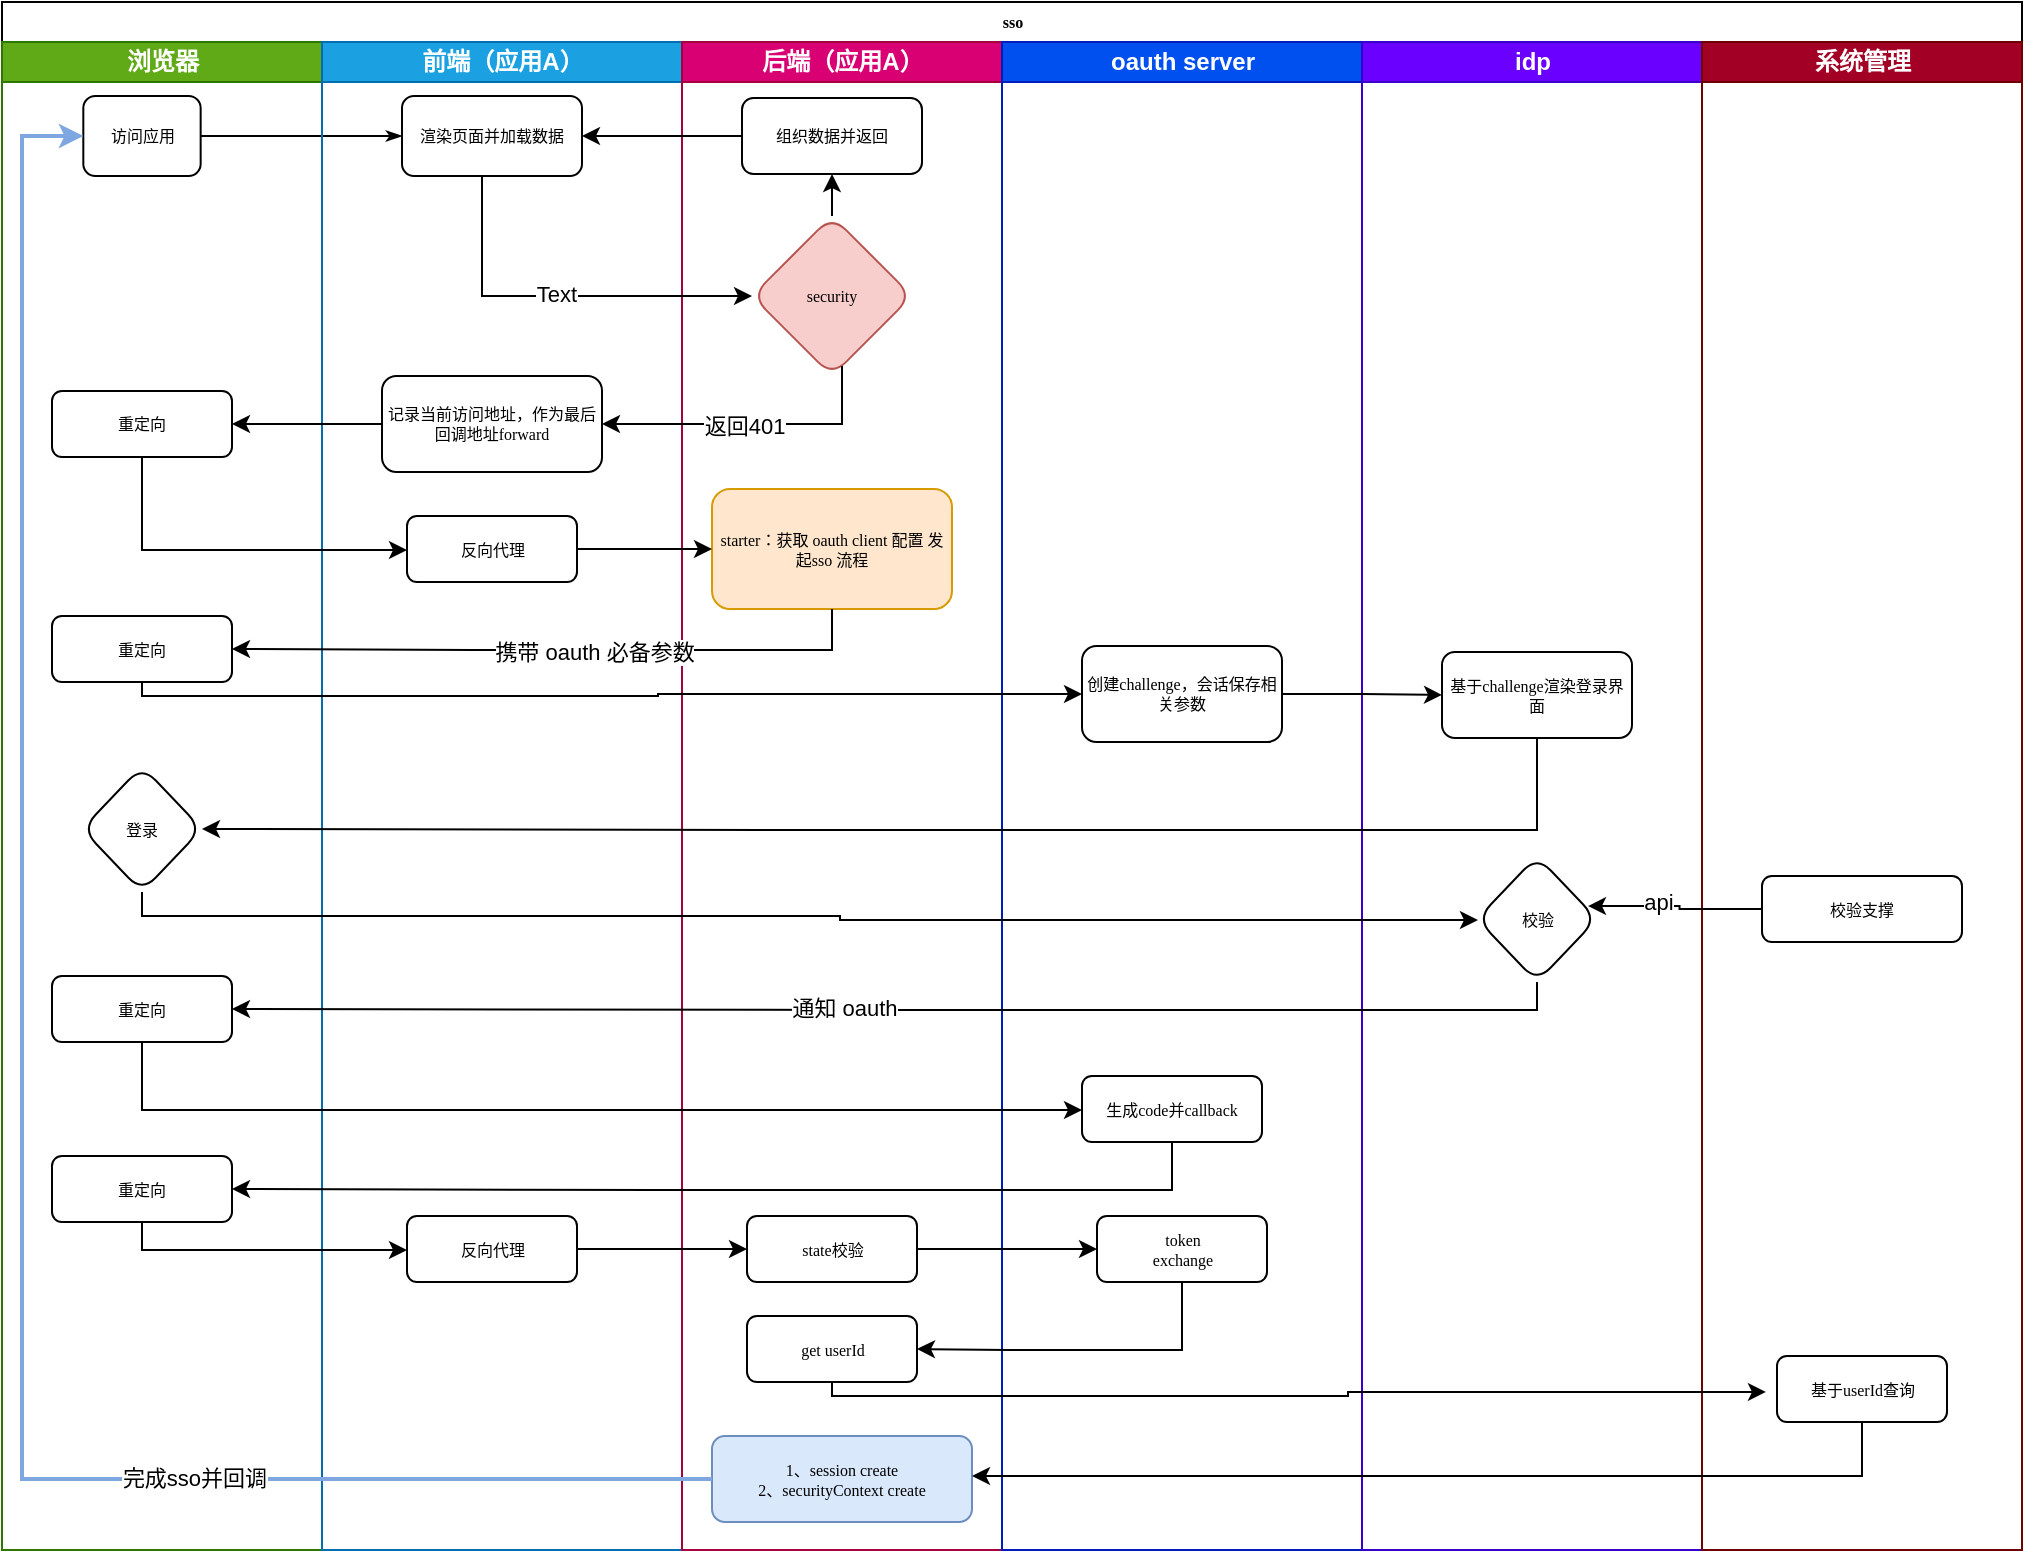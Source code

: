 <mxfile version="21.5.0" type="github">
  <diagram name="Page-1" id="74e2e168-ea6b-b213-b513-2b3c1d86103e">
    <mxGraphModel dx="1434" dy="796" grid="1" gridSize="10" guides="1" tooltips="1" connect="1" arrows="1" fold="1" page="1" pageScale="1" pageWidth="1100" pageHeight="850" background="none" math="0" shadow="0">
      <root>
        <mxCell id="0" />
        <mxCell id="1" parent="0" />
        <mxCell id="77e6c97f196da883-1" value="sso" style="swimlane;html=1;childLayout=stackLayout;startSize=20;rounded=0;shadow=0;labelBackgroundColor=none;strokeWidth=1;fontFamily=Verdana;fontSize=8;align=center;" parent="1" vertex="1">
          <mxGeometry x="70" y="43" width="1010" height="774" as="geometry" />
        </mxCell>
        <mxCell id="77e6c97f196da883-2" value="浏览器" style="swimlane;html=1;startSize=20;fillColor=#60a917;fontColor=#ffffff;strokeColor=#2D7600;" parent="77e6c97f196da883-1" vertex="1">
          <mxGeometry y="20" width="160" height="754" as="geometry" />
        </mxCell>
        <mxCell id="77e6c97f196da883-8" value="访问应用" style="rounded=1;whiteSpace=wrap;html=1;shadow=0;labelBackgroundColor=none;strokeWidth=1;fontFamily=Verdana;fontSize=8;align=center;aspect=fixed;" parent="77e6c97f196da883-2" vertex="1">
          <mxGeometry x="40.66" y="27" width="58.67" height="40" as="geometry" />
        </mxCell>
        <mxCell id="E34tmJ6UfjDeEhPb9iA5-25" value="重定向" style="whiteSpace=wrap;html=1;fontSize=8;fontFamily=Verdana;rounded=1;shadow=0;labelBackgroundColor=none;strokeWidth=1;" parent="77e6c97f196da883-2" vertex="1">
          <mxGeometry x="25" y="174.5" width="90" height="33" as="geometry" />
        </mxCell>
        <mxCell id="E34tmJ6UfjDeEhPb9iA5-50" value="重定向" style="whiteSpace=wrap;html=1;fontSize=8;fontFamily=Verdana;rounded=1;shadow=0;labelBackgroundColor=none;strokeWidth=1;" parent="77e6c97f196da883-2" vertex="1">
          <mxGeometry x="25" y="287" width="90" height="33" as="geometry" />
        </mxCell>
        <mxCell id="E34tmJ6UfjDeEhPb9iA5-54" value="登录" style="rhombus;whiteSpace=wrap;html=1;fontSize=8;fontFamily=Verdana;rounded=1;shadow=0;labelBackgroundColor=none;strokeWidth=1;" parent="77e6c97f196da883-2" vertex="1">
          <mxGeometry x="40" y="362" width="60" height="63" as="geometry" />
        </mxCell>
        <mxCell id="E34tmJ6UfjDeEhPb9iA5-68" value="重定向" style="whiteSpace=wrap;html=1;fontSize=8;fontFamily=Verdana;rounded=1;shadow=0;labelBackgroundColor=none;strokeWidth=1;" parent="77e6c97f196da883-2" vertex="1">
          <mxGeometry x="25" y="467" width="90" height="33" as="geometry" />
        </mxCell>
        <mxCell id="E34tmJ6UfjDeEhPb9iA5-75" value="重定向" style="whiteSpace=wrap;html=1;fontSize=8;fontFamily=Verdana;rounded=1;shadow=0;labelBackgroundColor=none;strokeWidth=1;" parent="77e6c97f196da883-2" vertex="1">
          <mxGeometry x="25" y="557" width="90" height="33" as="geometry" />
        </mxCell>
        <mxCell id="77e6c97f196da883-26" style="edgeStyle=orthogonalEdgeStyle;rounded=1;html=1;labelBackgroundColor=none;startArrow=none;startFill=0;startSize=5;endArrow=classicThin;endFill=1;endSize=5;jettySize=auto;orthogonalLoop=1;strokeWidth=1;fontFamily=Verdana;fontSize=8" parent="77e6c97f196da883-1" source="77e6c97f196da883-8" target="77e6c97f196da883-11" edge="1">
          <mxGeometry relative="1" as="geometry" />
        </mxCell>
        <mxCell id="77e6c97f196da883-3" value="前端（应用A）" style="swimlane;html=1;startSize=20;fillColor=#1ba1e2;fontColor=#ffffff;strokeColor=#006EAF;" parent="77e6c97f196da883-1" vertex="1">
          <mxGeometry x="160" y="20" width="180" height="754" as="geometry" />
        </mxCell>
        <mxCell id="77e6c97f196da883-11" value="渲染页面并加载数据" style="rounded=1;whiteSpace=wrap;html=1;shadow=0;labelBackgroundColor=none;strokeWidth=1;fontFamily=Verdana;fontSize=8;align=center;" parent="77e6c97f196da883-3" vertex="1">
          <mxGeometry x="40" y="27" width="90" height="40" as="geometry" />
        </mxCell>
        <mxCell id="E34tmJ6UfjDeEhPb9iA5-11" value="记录当前访问地址，作为最后回调地址forward" style="whiteSpace=wrap;html=1;fontSize=8;fontFamily=Verdana;rounded=1;shadow=0;labelBackgroundColor=none;strokeWidth=1;" parent="77e6c97f196da883-3" vertex="1">
          <mxGeometry x="30" y="167" width="110" height="48" as="geometry" />
        </mxCell>
        <mxCell id="E34tmJ6UfjDeEhPb9iA5-27" value="反向代理" style="whiteSpace=wrap;html=1;fontSize=8;fontFamily=Verdana;rounded=1;shadow=0;labelBackgroundColor=none;strokeWidth=1;" parent="77e6c97f196da883-3" vertex="1">
          <mxGeometry x="42.5" y="237" width="85" height="33" as="geometry" />
        </mxCell>
        <mxCell id="E34tmJ6UfjDeEhPb9iA5-77" value="反向代理" style="whiteSpace=wrap;html=1;fontSize=8;fontFamily=Verdana;rounded=1;shadow=0;labelBackgroundColor=none;strokeWidth=1;" parent="77e6c97f196da883-3" vertex="1">
          <mxGeometry x="42.5" y="587" width="85" height="33" as="geometry" />
        </mxCell>
        <mxCell id="77e6c97f196da883-4" value="后端（应用A）" style="swimlane;html=1;startSize=20;fillColor=#d80073;fontColor=#ffffff;strokeColor=#A50040;" parent="77e6c97f196da883-1" vertex="1">
          <mxGeometry x="340" y="20" width="160" height="754" as="geometry" />
        </mxCell>
        <mxCell id="E34tmJ6UfjDeEhPb9iA5-7" style="edgeStyle=orthogonalEdgeStyle;rounded=0;orthogonalLoop=1;jettySize=auto;html=1;entryX=0.5;entryY=1;entryDx=0;entryDy=0;" parent="77e6c97f196da883-4" source="E34tmJ6UfjDeEhPb9iA5-3" target="77e6c97f196da883-12" edge="1">
          <mxGeometry relative="1" as="geometry" />
        </mxCell>
        <mxCell id="E34tmJ6UfjDeEhPb9iA5-3" value="security" style="rhombus;whiteSpace=wrap;html=1;fontSize=8;fontFamily=Verdana;rounded=1;shadow=0;labelBackgroundColor=none;strokeWidth=1;fillColor=#f8cecc;strokeColor=#b85450;" parent="77e6c97f196da883-4" vertex="1">
          <mxGeometry x="35" y="87" width="80" height="80" as="geometry" />
        </mxCell>
        <mxCell id="77e6c97f196da883-12" value="组织数据并返回" style="rounded=1;whiteSpace=wrap;html=1;shadow=0;labelBackgroundColor=none;strokeWidth=1;fontFamily=Verdana;fontSize=8;align=center;" parent="77e6c97f196da883-4" vertex="1">
          <mxGeometry x="30" y="28" width="90" height="38" as="geometry" />
        </mxCell>
        <mxCell id="E34tmJ6UfjDeEhPb9iA5-16" value="starter：获取 oauth client 配置 发起sso 流程" style="whiteSpace=wrap;html=1;fontSize=8;fontFamily=Verdana;rounded=1;shadow=0;labelBackgroundColor=none;strokeWidth=1;fillColor=#ffe6cc;strokeColor=#d79b00;" parent="77e6c97f196da883-4" vertex="1">
          <mxGeometry x="15" y="223.5" width="120" height="60" as="geometry" />
        </mxCell>
        <mxCell id="E34tmJ6UfjDeEhPb9iA5-81" value="state校验" style="whiteSpace=wrap;html=1;fontSize=8;fontFamily=Verdana;rounded=1;shadow=0;labelBackgroundColor=none;strokeWidth=1;" parent="77e6c97f196da883-4" vertex="1">
          <mxGeometry x="32.5" y="587" width="85" height="33" as="geometry" />
        </mxCell>
        <mxCell id="E34tmJ6UfjDeEhPb9iA5-85" value="get userId" style="whiteSpace=wrap;html=1;fontSize=8;fontFamily=Verdana;rounded=1;shadow=0;labelBackgroundColor=none;strokeWidth=1;" parent="77e6c97f196da883-4" vertex="1">
          <mxGeometry x="32.5" y="637" width="85" height="33" as="geometry" />
        </mxCell>
        <mxCell id="E34tmJ6UfjDeEhPb9iA5-90" value="1、session create&lt;br&gt;2、securityContext create" style="whiteSpace=wrap;html=1;fontSize=8;fontFamily=Verdana;rounded=1;shadow=0;labelBackgroundColor=none;strokeWidth=1;fillColor=#dae8fc;strokeColor=#6c8ebf;" parent="77e6c97f196da883-4" vertex="1">
          <mxGeometry x="15" y="697" width="130" height="43" as="geometry" />
        </mxCell>
        <mxCell id="77e6c97f196da883-5" value="oauth server" style="swimlane;html=1;startSize=20;fillColor=#0050ef;fontColor=#ffffff;strokeColor=#001DBC;" parent="77e6c97f196da883-1" vertex="1">
          <mxGeometry x="500" y="20" width="180" height="754" as="geometry" />
        </mxCell>
        <mxCell id="77e6c97f196da883-34" style="edgeStyle=orthogonalEdgeStyle;rounded=1;html=1;labelBackgroundColor=none;startArrow=none;startFill=0;startSize=5;endArrow=classicThin;endFill=1;endSize=5;jettySize=auto;orthogonalLoop=1;strokeColor=#000000;strokeWidth=1;fontFamily=Verdana;fontSize=8;fontColor=#000000;" parent="77e6c97f196da883-5" edge="1">
          <mxGeometry relative="1" as="geometry">
            <mxPoint x="80" y="320" as="targetPoint" />
          </mxGeometry>
        </mxCell>
        <mxCell id="77e6c97f196da883-35" style="edgeStyle=orthogonalEdgeStyle;rounded=1;html=1;labelBackgroundColor=none;startArrow=none;startFill=0;startSize=5;endArrow=classicThin;endFill=1;endSize=5;jettySize=auto;orthogonalLoop=1;strokeWidth=1;fontFamily=Verdana;fontSize=8" parent="77e6c97f196da883-5" edge="1">
          <mxGeometry relative="1" as="geometry">
            <mxPoint x="80" y="400" as="targetPoint" />
          </mxGeometry>
        </mxCell>
        <mxCell id="E34tmJ6UfjDeEhPb9iA5-19" value="创建challenge，会话保存相关参数" style="whiteSpace=wrap;html=1;fontSize=8;fontFamily=Verdana;rounded=1;shadow=0;labelBackgroundColor=none;strokeWidth=1;" parent="77e6c97f196da883-5" vertex="1">
          <mxGeometry x="40" y="302" width="100" height="48" as="geometry" />
        </mxCell>
        <mxCell id="E34tmJ6UfjDeEhPb9iA5-83" value="token&lt;br&gt;exchange" style="whiteSpace=wrap;html=1;fontSize=8;fontFamily=Verdana;rounded=1;shadow=0;labelBackgroundColor=none;strokeWidth=1;" parent="77e6c97f196da883-5" vertex="1">
          <mxGeometry x="47.5" y="587" width="85" height="33" as="geometry" />
        </mxCell>
        <mxCell id="E34tmJ6UfjDeEhPb9iA5-71" value="生成code并callback" style="whiteSpace=wrap;html=1;fontSize=8;fontFamily=Verdana;rounded=1;shadow=0;labelBackgroundColor=none;strokeWidth=1;" parent="77e6c97f196da883-5" vertex="1">
          <mxGeometry x="40" y="517" width="90" height="33" as="geometry" />
        </mxCell>
        <mxCell id="77e6c97f196da883-6" value="idp" style="swimlane;html=1;startSize=20;aspect=fixed;fillColor=#6a00ff;fontColor=#ffffff;strokeColor=#3700CC;" parent="77e6c97f196da883-1" vertex="1">
          <mxGeometry x="680" y="20" width="170" height="754" as="geometry" />
        </mxCell>
        <mxCell id="77e6c97f196da883-37" style="edgeStyle=orthogonalEdgeStyle;rounded=1;html=1;labelBackgroundColor=none;startArrow=none;startFill=0;startSize=5;endArrow=classicThin;endFill=1;endSize=5;jettySize=auto;orthogonalLoop=1;strokeWidth=1;fontFamily=Verdana;fontSize=8" parent="77e6c97f196da883-6" edge="1">
          <mxGeometry relative="1" as="geometry">
            <mxPoint x="80" y="460" as="sourcePoint" />
          </mxGeometry>
        </mxCell>
        <mxCell id="E34tmJ6UfjDeEhPb9iA5-21" value="基于challenge渲染登录界面" style="whiteSpace=wrap;html=1;fontSize=8;fontFamily=Verdana;rounded=1;shadow=0;labelBackgroundColor=none;strokeWidth=1;" parent="77e6c97f196da883-6" vertex="1">
          <mxGeometry x="40" y="305" width="95" height="43" as="geometry" />
        </mxCell>
        <mxCell id="E34tmJ6UfjDeEhPb9iA5-57" value="校验" style="rhombus;whiteSpace=wrap;html=1;fontSize=8;fontFamily=Verdana;rounded=1;shadow=0;labelBackgroundColor=none;strokeWidth=1;" parent="77e6c97f196da883-6" vertex="1">
          <mxGeometry x="57.5" y="407" width="60" height="63" as="geometry" />
        </mxCell>
        <mxCell id="77e6c97f196da883-7" value="系统管理" style="swimlane;html=1;startSize=20;fillColor=#a20025;fontColor=#ffffff;strokeColor=#6F0000;" parent="77e6c97f196da883-1" vertex="1">
          <mxGeometry x="850" y="20" width="160" height="754" as="geometry" />
        </mxCell>
        <mxCell id="E34tmJ6UfjDeEhPb9iA5-62" value="校验支撑" style="whiteSpace=wrap;html=1;fontSize=8;fontFamily=Verdana;rounded=1;shadow=0;labelBackgroundColor=none;strokeWidth=1;" parent="77e6c97f196da883-7" vertex="1">
          <mxGeometry x="30" y="417" width="100" height="33" as="geometry" />
        </mxCell>
        <mxCell id="E34tmJ6UfjDeEhPb9iA5-87" value="基于userId查询" style="whiteSpace=wrap;html=1;fontSize=8;fontFamily=Verdana;rounded=1;shadow=0;labelBackgroundColor=none;strokeWidth=1;" parent="77e6c97f196da883-7" vertex="1">
          <mxGeometry x="37.5" y="657" width="85" height="33" as="geometry" />
        </mxCell>
        <mxCell id="E34tmJ6UfjDeEhPb9iA5-4" value="" style="edgeStyle=orthogonalEdgeStyle;rounded=0;orthogonalLoop=1;jettySize=auto;html=1;" parent="77e6c97f196da883-1" source="77e6c97f196da883-11" target="E34tmJ6UfjDeEhPb9iA5-3" edge="1">
          <mxGeometry relative="1" as="geometry">
            <Array as="points">
              <mxPoint x="240" y="147" />
            </Array>
          </mxGeometry>
        </mxCell>
        <mxCell id="E34tmJ6UfjDeEhPb9iA5-6" value="Text" style="edgeLabel;html=1;align=center;verticalAlign=middle;resizable=0;points=[];" parent="E34tmJ6UfjDeEhPb9iA5-4" vertex="1" connectable="0">
          <mxGeometry x="-0.011" y="1" relative="1" as="geometry">
            <mxPoint as="offset" />
          </mxGeometry>
        </mxCell>
        <mxCell id="E34tmJ6UfjDeEhPb9iA5-8" style="edgeStyle=orthogonalEdgeStyle;rounded=0;orthogonalLoop=1;jettySize=auto;html=1;entryX=1;entryY=0.5;entryDx=0;entryDy=0;" parent="77e6c97f196da883-1" source="77e6c97f196da883-12" target="77e6c97f196da883-11" edge="1">
          <mxGeometry relative="1" as="geometry" />
        </mxCell>
        <mxCell id="E34tmJ6UfjDeEhPb9iA5-12" value="" style="edgeStyle=orthogonalEdgeStyle;rounded=0;orthogonalLoop=1;jettySize=auto;html=1;" parent="77e6c97f196da883-1" source="E34tmJ6UfjDeEhPb9iA5-3" target="E34tmJ6UfjDeEhPb9iA5-11" edge="1">
          <mxGeometry relative="1" as="geometry">
            <Array as="points">
              <mxPoint x="420" y="211" />
            </Array>
          </mxGeometry>
        </mxCell>
        <mxCell id="E34tmJ6UfjDeEhPb9iA5-13" value="返回401" style="edgeLabel;html=1;align=center;verticalAlign=middle;resizable=0;points=[];" parent="E34tmJ6UfjDeEhPb9iA5-12" vertex="1" connectable="0">
          <mxGeometry x="0.053" y="1" relative="1" as="geometry">
            <mxPoint as="offset" />
          </mxGeometry>
        </mxCell>
        <mxCell id="E34tmJ6UfjDeEhPb9iA5-22" value="" style="edgeStyle=orthogonalEdgeStyle;rounded=0;orthogonalLoop=1;jettySize=auto;html=1;" parent="77e6c97f196da883-1" source="E34tmJ6UfjDeEhPb9iA5-19" target="E34tmJ6UfjDeEhPb9iA5-21" edge="1">
          <mxGeometry relative="1" as="geometry" />
        </mxCell>
        <mxCell id="E34tmJ6UfjDeEhPb9iA5-26" value="" style="edgeStyle=orthogonalEdgeStyle;rounded=0;orthogonalLoop=1;jettySize=auto;html=1;" parent="77e6c97f196da883-1" source="E34tmJ6UfjDeEhPb9iA5-11" target="E34tmJ6UfjDeEhPb9iA5-25" edge="1">
          <mxGeometry relative="1" as="geometry" />
        </mxCell>
        <mxCell id="E34tmJ6UfjDeEhPb9iA5-28" value="" style="edgeStyle=orthogonalEdgeStyle;rounded=0;orthogonalLoop=1;jettySize=auto;html=1;" parent="77e6c97f196da883-1" source="E34tmJ6UfjDeEhPb9iA5-25" target="E34tmJ6UfjDeEhPb9iA5-27" edge="1">
          <mxGeometry relative="1" as="geometry">
            <Array as="points">
              <mxPoint x="70" y="274" />
            </Array>
          </mxGeometry>
        </mxCell>
        <mxCell id="E34tmJ6UfjDeEhPb9iA5-29" style="edgeStyle=orthogonalEdgeStyle;rounded=0;orthogonalLoop=1;jettySize=auto;html=1;entryX=0;entryY=0.5;entryDx=0;entryDy=0;" parent="77e6c97f196da883-1" source="E34tmJ6UfjDeEhPb9iA5-27" target="E34tmJ6UfjDeEhPb9iA5-16" edge="1">
          <mxGeometry relative="1" as="geometry" />
        </mxCell>
        <mxCell id="E34tmJ6UfjDeEhPb9iA5-51" style="edgeStyle=orthogonalEdgeStyle;rounded=0;orthogonalLoop=1;jettySize=auto;html=1;entryX=1;entryY=0.5;entryDx=0;entryDy=0;" parent="77e6c97f196da883-1" source="E34tmJ6UfjDeEhPb9iA5-16" target="E34tmJ6UfjDeEhPb9iA5-50" edge="1">
          <mxGeometry relative="1" as="geometry">
            <Array as="points">
              <mxPoint x="415" y="324" />
              <mxPoint x="235" y="324" />
            </Array>
          </mxGeometry>
        </mxCell>
        <mxCell id="E34tmJ6UfjDeEhPb9iA5-52" value="携带 oauth 必备参数" style="edgeLabel;html=1;align=center;verticalAlign=middle;resizable=0;points=[];" parent="E34tmJ6UfjDeEhPb9iA5-51" vertex="1" connectable="0">
          <mxGeometry x="-0.123" y="1" relative="1" as="geometry">
            <mxPoint x="1" as="offset" />
          </mxGeometry>
        </mxCell>
        <mxCell id="E34tmJ6UfjDeEhPb9iA5-53" style="edgeStyle=orthogonalEdgeStyle;rounded=0;orthogonalLoop=1;jettySize=auto;html=1;entryX=0;entryY=0.5;entryDx=0;entryDy=0;" parent="77e6c97f196da883-1" source="E34tmJ6UfjDeEhPb9iA5-50" target="E34tmJ6UfjDeEhPb9iA5-19" edge="1">
          <mxGeometry relative="1" as="geometry">
            <Array as="points">
              <mxPoint x="70" y="347" />
              <mxPoint x="328" y="347" />
              <mxPoint x="328" y="346" />
            </Array>
          </mxGeometry>
        </mxCell>
        <mxCell id="E34tmJ6UfjDeEhPb9iA5-59" style="edgeStyle=orthogonalEdgeStyle;rounded=0;orthogonalLoop=1;jettySize=auto;html=1;entryX=1;entryY=0.5;entryDx=0;entryDy=0;" parent="77e6c97f196da883-1" source="E34tmJ6UfjDeEhPb9iA5-21" target="E34tmJ6UfjDeEhPb9iA5-54" edge="1">
          <mxGeometry relative="1" as="geometry">
            <Array as="points">
              <mxPoint x="768" y="414" />
              <mxPoint x="410" y="414" />
            </Array>
          </mxGeometry>
        </mxCell>
        <mxCell id="E34tmJ6UfjDeEhPb9iA5-58" value="" style="edgeStyle=orthogonalEdgeStyle;rounded=0;orthogonalLoop=1;jettySize=auto;html=1;" parent="77e6c97f196da883-1" source="E34tmJ6UfjDeEhPb9iA5-54" target="E34tmJ6UfjDeEhPb9iA5-57" edge="1">
          <mxGeometry relative="1" as="geometry">
            <Array as="points">
              <mxPoint x="70" y="457" />
              <mxPoint x="419" y="457" />
              <mxPoint x="419" y="459" />
            </Array>
          </mxGeometry>
        </mxCell>
        <mxCell id="E34tmJ6UfjDeEhPb9iA5-63" style="edgeStyle=orthogonalEdgeStyle;rounded=0;orthogonalLoop=1;jettySize=auto;html=1;entryX=0.925;entryY=0.397;entryDx=0;entryDy=0;entryPerimeter=0;" parent="77e6c97f196da883-1" source="E34tmJ6UfjDeEhPb9iA5-62" target="E34tmJ6UfjDeEhPb9iA5-57" edge="1">
          <mxGeometry relative="1" as="geometry" />
        </mxCell>
        <mxCell id="E34tmJ6UfjDeEhPb9iA5-64" value="api" style="edgeLabel;html=1;align=center;verticalAlign=middle;resizable=0;points=[];" parent="E34tmJ6UfjDeEhPb9iA5-63" vertex="1" connectable="0">
          <mxGeometry x="0.209" y="-2" relative="1" as="geometry">
            <mxPoint as="offset" />
          </mxGeometry>
        </mxCell>
        <mxCell id="E34tmJ6UfjDeEhPb9iA5-69" style="edgeStyle=orthogonalEdgeStyle;rounded=0;orthogonalLoop=1;jettySize=auto;html=1;entryX=1;entryY=0.5;entryDx=0;entryDy=0;" parent="77e6c97f196da883-1" source="E34tmJ6UfjDeEhPb9iA5-57" target="E34tmJ6UfjDeEhPb9iA5-68" edge="1">
          <mxGeometry relative="1" as="geometry">
            <Array as="points">
              <mxPoint x="768" y="504" />
              <mxPoint x="426" y="504" />
            </Array>
          </mxGeometry>
        </mxCell>
        <mxCell id="E34tmJ6UfjDeEhPb9iA5-70" value="通知 oauth" style="edgeLabel;html=1;align=center;verticalAlign=middle;resizable=0;points=[];" parent="E34tmJ6UfjDeEhPb9iA5-69" vertex="1" connectable="0">
          <mxGeometry x="0.082" y="-1" relative="1" as="geometry">
            <mxPoint as="offset" />
          </mxGeometry>
        </mxCell>
        <mxCell id="E34tmJ6UfjDeEhPb9iA5-72" value="" style="edgeStyle=orthogonalEdgeStyle;rounded=0;orthogonalLoop=1;jettySize=auto;html=1;" parent="77e6c97f196da883-1" source="E34tmJ6UfjDeEhPb9iA5-68" target="E34tmJ6UfjDeEhPb9iA5-71" edge="1">
          <mxGeometry relative="1" as="geometry">
            <Array as="points">
              <mxPoint x="70" y="554" />
            </Array>
          </mxGeometry>
        </mxCell>
        <mxCell id="E34tmJ6UfjDeEhPb9iA5-78" style="edgeStyle=orthogonalEdgeStyle;rounded=0;orthogonalLoop=1;jettySize=auto;html=1;" parent="77e6c97f196da883-1" source="E34tmJ6UfjDeEhPb9iA5-75" target="E34tmJ6UfjDeEhPb9iA5-77" edge="1">
          <mxGeometry relative="1" as="geometry">
            <Array as="points">
              <mxPoint x="70" y="624" />
            </Array>
          </mxGeometry>
        </mxCell>
        <mxCell id="E34tmJ6UfjDeEhPb9iA5-82" style="edgeStyle=orthogonalEdgeStyle;rounded=0;orthogonalLoop=1;jettySize=auto;html=1;" parent="77e6c97f196da883-1" source="E34tmJ6UfjDeEhPb9iA5-77" target="E34tmJ6UfjDeEhPb9iA5-81" edge="1">
          <mxGeometry relative="1" as="geometry" />
        </mxCell>
        <mxCell id="E34tmJ6UfjDeEhPb9iA5-84" style="edgeStyle=orthogonalEdgeStyle;rounded=0;orthogonalLoop=1;jettySize=auto;html=1;" parent="77e6c97f196da883-1" source="E34tmJ6UfjDeEhPb9iA5-81" target="E34tmJ6UfjDeEhPb9iA5-83" edge="1">
          <mxGeometry relative="1" as="geometry" />
        </mxCell>
        <mxCell id="E34tmJ6UfjDeEhPb9iA5-86" style="edgeStyle=orthogonalEdgeStyle;rounded=0;orthogonalLoop=1;jettySize=auto;html=1;entryX=1;entryY=0.5;entryDx=0;entryDy=0;" parent="77e6c97f196da883-1" source="E34tmJ6UfjDeEhPb9iA5-83" target="E34tmJ6UfjDeEhPb9iA5-85" edge="1">
          <mxGeometry relative="1" as="geometry">
            <Array as="points">
              <mxPoint x="590" y="674" />
              <mxPoint x="503" y="674" />
            </Array>
          </mxGeometry>
        </mxCell>
        <mxCell id="E34tmJ6UfjDeEhPb9iA5-89" style="edgeStyle=orthogonalEdgeStyle;rounded=0;orthogonalLoop=1;jettySize=auto;html=1;entryX=-0.065;entryY=0.545;entryDx=0;entryDy=0;entryPerimeter=0;" parent="77e6c97f196da883-1" source="E34tmJ6UfjDeEhPb9iA5-85" target="E34tmJ6UfjDeEhPb9iA5-87" edge="1">
          <mxGeometry relative="1" as="geometry">
            <Array as="points">
              <mxPoint x="415" y="697" />
              <mxPoint x="673" y="697" />
              <mxPoint x="673" y="695" />
            </Array>
          </mxGeometry>
        </mxCell>
        <mxCell id="E34tmJ6UfjDeEhPb9iA5-91" style="edgeStyle=orthogonalEdgeStyle;rounded=0;orthogonalLoop=1;jettySize=auto;html=1;" parent="77e6c97f196da883-1" source="E34tmJ6UfjDeEhPb9iA5-87" target="E34tmJ6UfjDeEhPb9iA5-90" edge="1">
          <mxGeometry relative="1" as="geometry">
            <Array as="points">
              <mxPoint x="930" y="737" />
            </Array>
          </mxGeometry>
        </mxCell>
        <mxCell id="E34tmJ6UfjDeEhPb9iA5-92" style="edgeStyle=orthogonalEdgeStyle;rounded=0;orthogonalLoop=1;jettySize=auto;html=1;entryX=0;entryY=0.5;entryDx=0;entryDy=0;strokeColor=#7EA6E0;strokeWidth=2;" parent="77e6c97f196da883-1" source="E34tmJ6UfjDeEhPb9iA5-90" target="77e6c97f196da883-8" edge="1">
          <mxGeometry relative="1" as="geometry">
            <Array as="points">
              <mxPoint x="10" y="739" />
              <mxPoint x="10" y="67" />
            </Array>
          </mxGeometry>
        </mxCell>
        <mxCell id="E34tmJ6UfjDeEhPb9iA5-93" value="完成sso并回调" style="edgeLabel;html=1;align=center;verticalAlign=middle;resizable=0;points=[];" parent="E34tmJ6UfjDeEhPb9iA5-92" vertex="1" connectable="0">
          <mxGeometry x="-0.505" y="-1" relative="1" as="geometry">
            <mxPoint as="offset" />
          </mxGeometry>
        </mxCell>
        <mxCell id="BoVAqwWq_iArVoqka5g1-1" style="edgeStyle=orthogonalEdgeStyle;rounded=0;orthogonalLoop=1;jettySize=auto;html=1;entryX=1;entryY=0.5;entryDx=0;entryDy=0;" edge="1" parent="77e6c97f196da883-1" source="E34tmJ6UfjDeEhPb9iA5-71" target="E34tmJ6UfjDeEhPb9iA5-75">
          <mxGeometry relative="1" as="geometry">
            <Array as="points">
              <mxPoint x="585" y="594" />
              <mxPoint x="328" y="594" />
            </Array>
          </mxGeometry>
        </mxCell>
        <mxCell id="E34tmJ6UfjDeEhPb9iA5-15" value="" style="edgeStyle=orthogonalEdgeStyle;rounded=0;orthogonalLoop=1;jettySize=auto;html=1;" parent="1" edge="1">
          <mxGeometry relative="1" as="geometry">
            <mxPoint x="630" y="523" as="targetPoint" />
          </mxGeometry>
        </mxCell>
      </root>
    </mxGraphModel>
  </diagram>
</mxfile>
